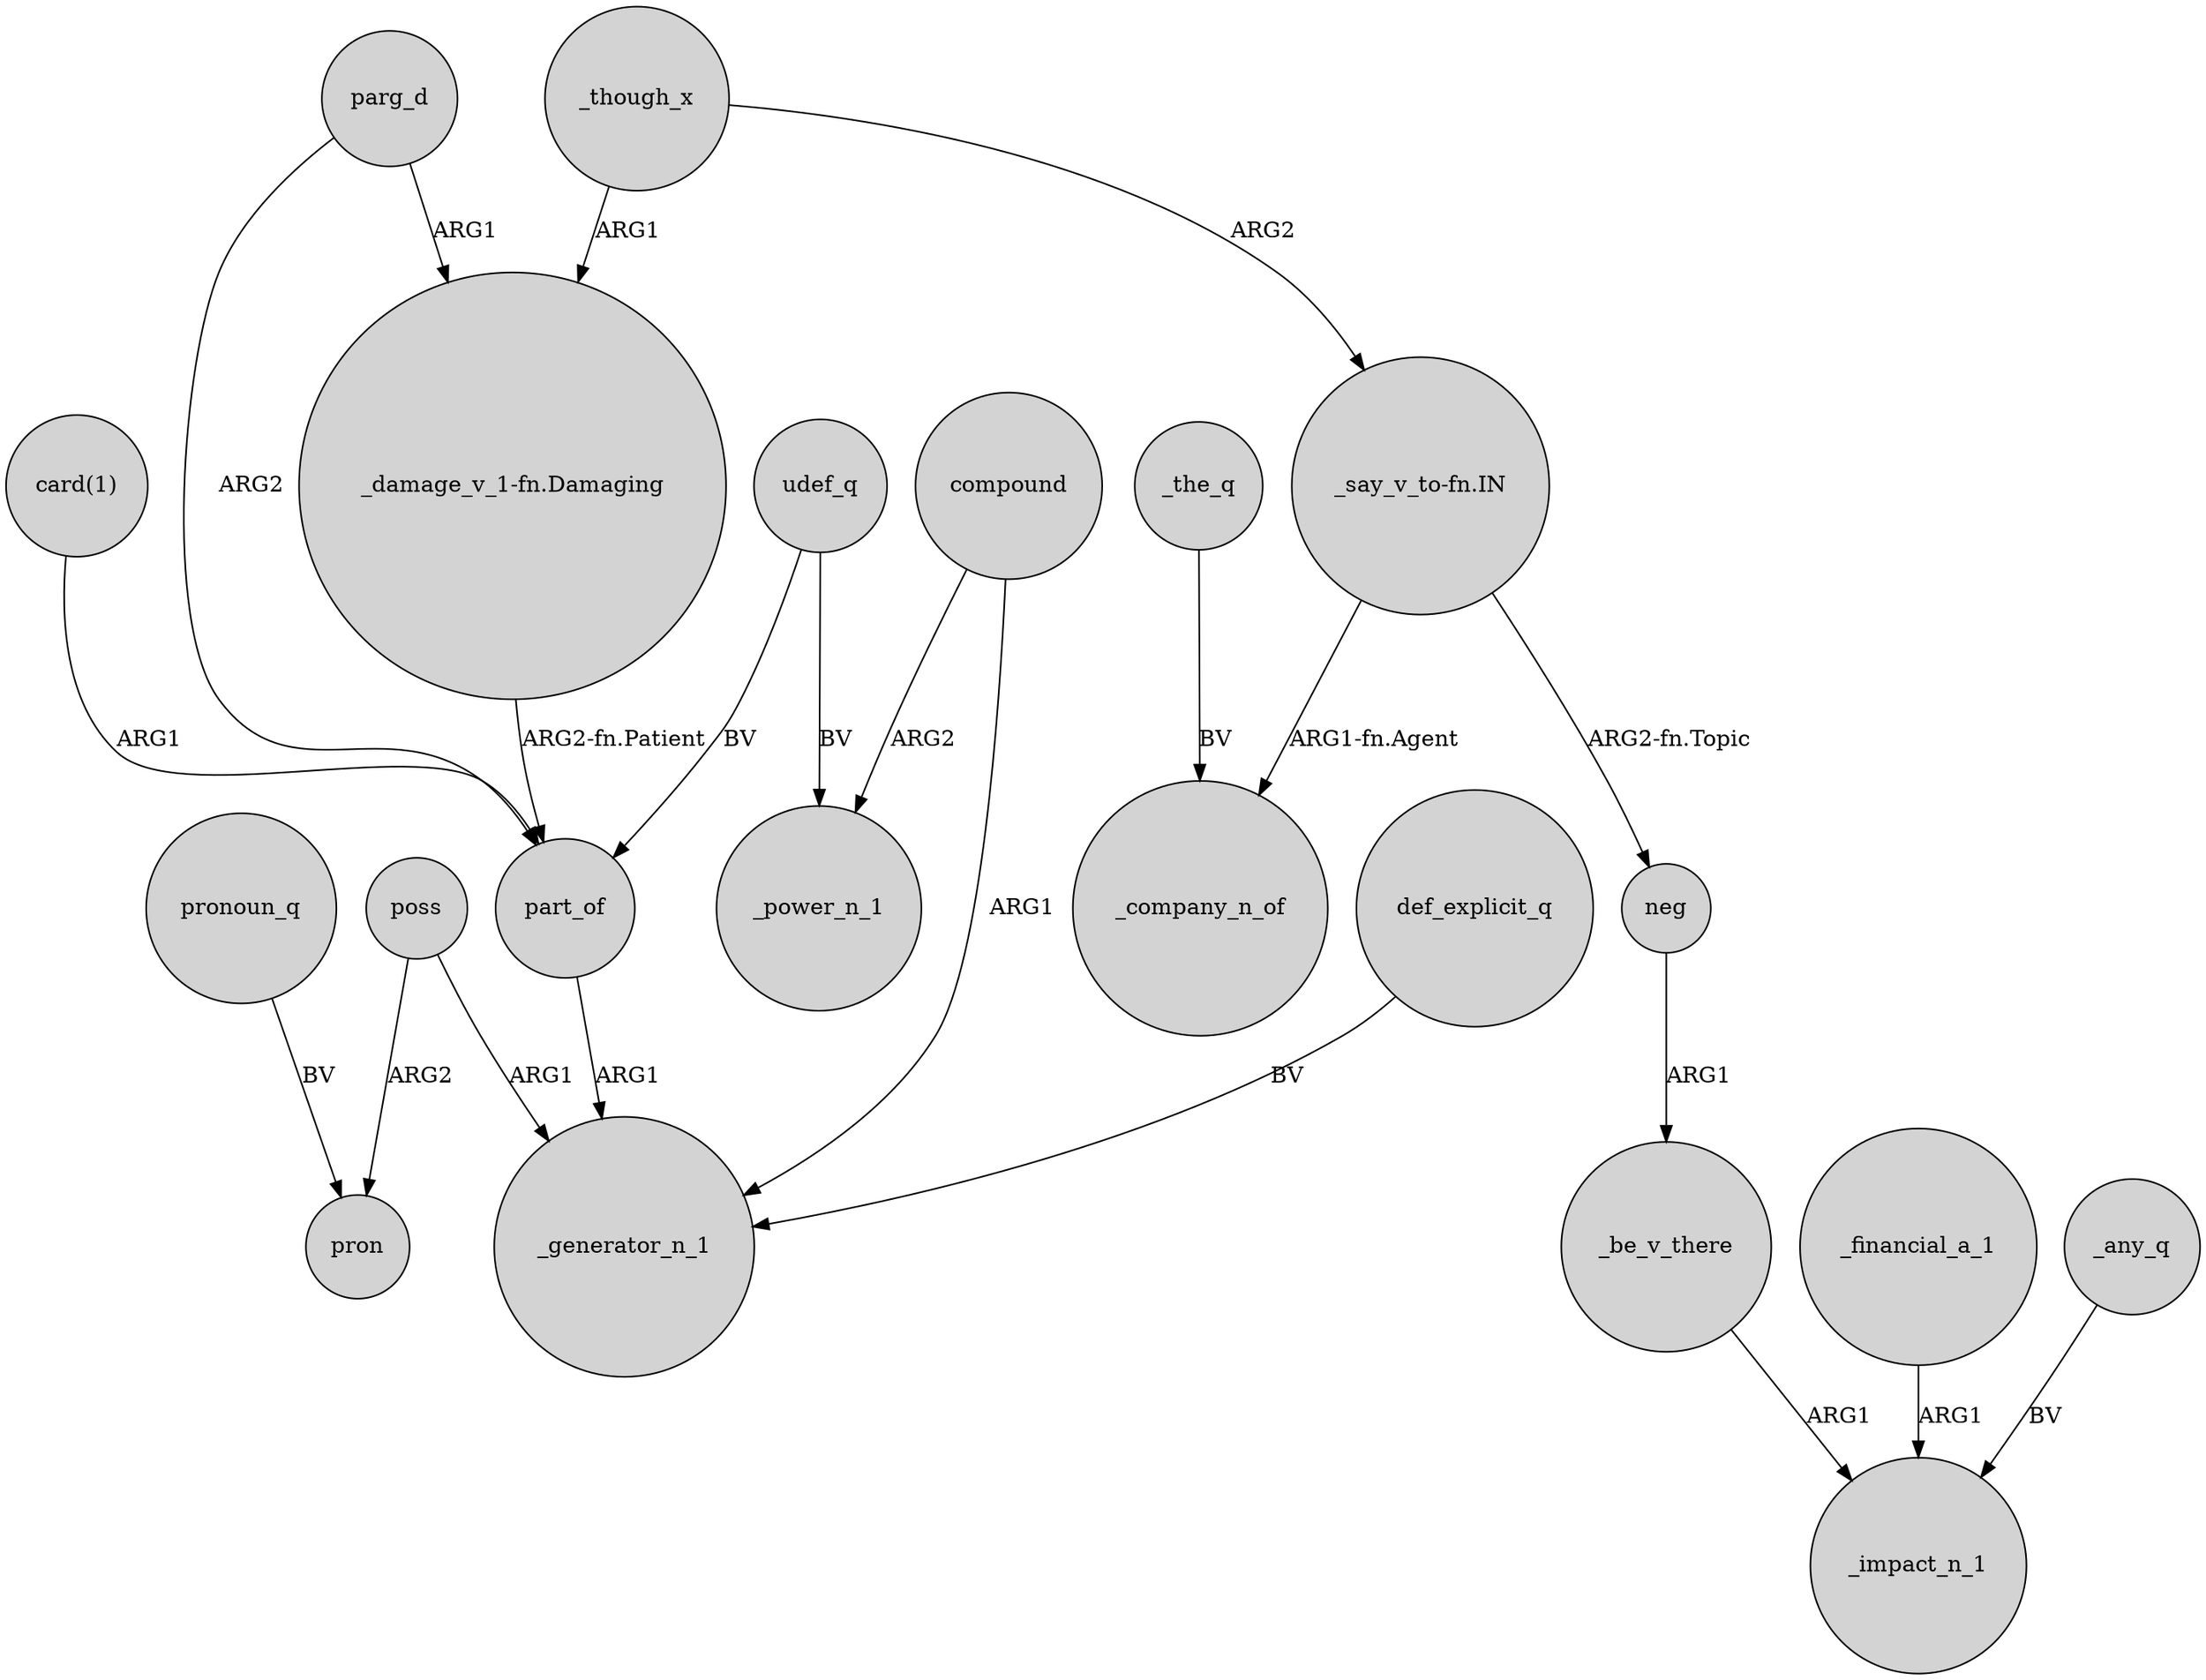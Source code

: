 digraph {
	node [shape=circle style=filled]
	part_of -> _generator_n_1 [label=ARG1]
	"_damage_v_1-fn.Damaging" -> part_of [label="ARG2-fn.Patient"]
	udef_q -> part_of [label=BV]
	poss -> pron [label=ARG2]
	_though_x -> "_damage_v_1-fn.Damaging" [label=ARG1]
	_the_q -> _company_n_of [label=BV]
	parg_d -> "_damage_v_1-fn.Damaging" [label=ARG1]
	compound -> _generator_n_1 [label=ARG1]
	pronoun_q -> pron [label=BV]
	_financial_a_1 -> _impact_n_1 [label=ARG1]
	_be_v_there -> _impact_n_1 [label=ARG1]
	def_explicit_q -> _generator_n_1 [label=BV]
	compound -> _power_n_1 [label=ARG2]
	"card(1)" -> part_of [label=ARG1]
	poss -> _generator_n_1 [label=ARG1]
	"_say_v_to-fn.IN" -> _company_n_of [label="ARG1-fn.Agent"]
	"_say_v_to-fn.IN" -> neg [label="ARG2-fn.Topic"]
	_though_x -> "_say_v_to-fn.IN" [label=ARG2]
	_any_q -> _impact_n_1 [label=BV]
	neg -> _be_v_there [label=ARG1]
	parg_d -> part_of [label=ARG2]
	udef_q -> _power_n_1 [label=BV]
}
